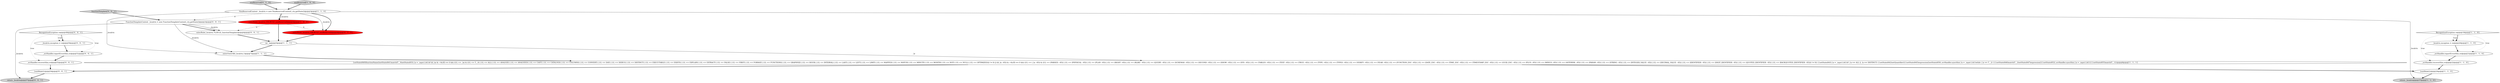 digraph {
7 [style = filled, label = "int _la@@@5@@@['1', '1', '1']", fillcolor = white, shape = ellipse image = "AAA0AAABBB1BBB"];
8 [style = filled, label = "{setState(640)functionName()setState(641)match(T__0)setState(653)_la = _input.LA(1)if ((((_la) & ~0x3f) == 0 && ((1L << _la) & ((1L << T__0) | (1L << ALL) | (1L << ANALYZE) | (1L << ANALYZED) | (1L << CAST) | (1L << CATALOGS) | (1L << COLUMNS) | (1L << CONVERT) | (1L << DAY) | (1L << DEBUG) | (1L << DISTINCT) | (1L << EXECUTABLE) | (1L << EXISTS) | (1L << EXPLAIN) | (1L << EXTRACT) | (1L << FALSE) | (1L << FIRST) | (1L << FORMAT) | (1L << FUNCTIONS) | (1L << GRAPHVIZ) | (1L << HOUR) | (1L << INTERVAL) | (1L << LAST) | (1L << LEFT) | (1L << LIMIT) | (1L << MAPPED) | (1L << MATCH) | (1L << MINUTE) | (1L << MONTH) | (1L << NOT) | (1L << NULL) | (1L << OPTIMIZED))) != 0) || ((((_la - 65)) & ~0x3f) == 0 && ((1L << (_la - 65)) & ((1L << (PARSED - 65)) | (1L << (PHYSICAL - 65)) | (1L << (PLAN - 65)) | (1L << (RIGHT - 65)) | (1L << (RLIKE - 65)) | (1L << (QUERY - 65)) | (1L << (SCHEMAS - 65)) | (1L << (SECOND - 65)) | (1L << (SHOW - 65)) | (1L << (SYS - 65)) | (1L << (TABLES - 65)) | (1L << (TEXT - 65)) | (1L << (TRUE - 65)) | (1L << (TYPE - 65)) | (1L << (TYPES - 65)) | (1L << (VERIFY - 65)) | (1L << (YEAR - 65)) | (1L << (FUNCTION_ESC - 65)) | (1L << (DATE_ESC - 65)) | (1L << (TIME_ESC - 65)) | (1L << (TIMESTAMP_ESC - 65)) | (1L << (GUID_ESC - 65)) | (1L << (PLUS - 65)) | (1L << (MINUS - 65)) | (1L << (ASTERISK - 65)) | (1L << (PARAM - 65)) | (1L << (STRING - 65)) | (1L << (INTEGER_VALUE - 65)) | (1L << (DECIMAL_VALUE - 65)) | (1L << (IDENTIFIER - 65)) | (1L << (DIGIT_IDENTIFIER - 65)) | (1L << (QUOTED_IDENTIFIER - 65)) | (1L << (BACKQUOTED_IDENTIFIER - 65)))) != 0)) {{setState(643)_la = _input.LA(1)if (_la == ALL || _la == DISTINCT) {{setState(642)setQuantifier()}}setState(645)expression()setState(650)_errHandler.sync(this)_la = _input.LA(1)while (_la == T__2) {{{setState(646)match(T__2)setState(647)expression()}}setState(652)_errHandler.sync(this)_la = _input.LA(1)}}}setState(655)match(T__1)}@@@8@@@['1', '1', '1']", fillcolor = white, shape = ellipse image = "AAA0AAABBB1BBB"];
12 [style = filled, label = "enterRule(_localctx,106,RULE_nonReserved)@@@4@@@['0', '1', '0']", fillcolor = red, shape = ellipse image = "AAA1AAABBB2BBB"];
14 [style = filled, label = "{exitRule()}@@@54@@@['0', '0', '1']", fillcolor = white, shape = ellipse image = "AAA0AAABBB3BBB"];
18 [style = filled, label = "FunctionTemplateContext _localctx = new FunctionTemplateContext(_ctx,getState())@@@3@@@['0', '0', '1']", fillcolor = white, shape = ellipse image = "AAA0AAABBB3BBB"];
9 [style = filled, label = "_errHandler.reportError(this,re)@@@21@@@['1', '1', '0']", fillcolor = white, shape = ellipse image = "AAA0AAABBB1BBB"];
0 [style = filled, label = "enterRule(_localctx,104,RULE_nonReserved)@@@4@@@['1', '0', '0']", fillcolor = red, shape = ellipse image = "AAA1AAABBB1BBB"];
17 [style = filled, label = "functionTemplate['0', '0', '1']", fillcolor = lightgray, shape = diamond image = "AAA0AAABBB3BBB"];
2 [style = filled, label = "_errHandler.recover(this,re)@@@22@@@['1', '1', '0']", fillcolor = white, shape = ellipse image = "AAA0AAABBB1BBB"];
13 [style = filled, label = "nonReserved['0', '1', '0']", fillcolor = lightgray, shape = diamond image = "AAA0AAABBB2BBB"];
5 [style = filled, label = "{exitRule()}@@@24@@@['1', '1', '0']", fillcolor = white, shape = ellipse image = "AAA0AAABBB1BBB"];
10 [style = filled, label = "RecognitionException re@@@19@@@['1', '1', '0']", fillcolor = white, shape = diamond image = "AAA0AAABBB1BBB"];
6 [style = filled, label = "return _localctx@@@27@@@['1', '1', '0']", fillcolor = lightgray, shape = ellipse image = "AAA0AAABBB1BBB"];
22 [style = filled, label = "_errHandler.recover(this,re)@@@52@@@['0', '0', '1']", fillcolor = white, shape = ellipse image = "AAA0AAABBB3BBB"];
4 [style = filled, label = "NonReservedContext _localctx = new NonReservedContext(_ctx,getState())@@@3@@@['1', '1', '0']", fillcolor = white, shape = ellipse image = "AAA0AAABBB1BBB"];
21 [style = filled, label = "_errHandler.reportError(this,re)@@@51@@@['0', '0', '1']", fillcolor = white, shape = ellipse image = "AAA0AAABBB3BBB"];
15 [style = filled, label = "return _localctx@@@57@@@['0', '0', '1']", fillcolor = lightgray, shape = ellipse image = "AAA0AAABBB3BBB"];
20 [style = filled, label = "_localctx.exception = re@@@50@@@['0', '0', '1']", fillcolor = white, shape = ellipse image = "AAA0AAABBB3BBB"];
3 [style = filled, label = "nonReserved['1', '0', '0']", fillcolor = lightgray, shape = diamond image = "AAA0AAABBB1BBB"];
16 [style = filled, label = "RecognitionException re@@@49@@@['0', '0', '1']", fillcolor = white, shape = diamond image = "AAA0AAABBB3BBB"];
1 [style = filled, label = "enterOuterAlt(_localctx,1)@@@7@@@['1', '1', '1']", fillcolor = white, shape = ellipse image = "AAA0AAABBB1BBB"];
19 [style = filled, label = "enterRule(_localctx,74,RULE_functionTemplate)@@@4@@@['0', '0', '1']", fillcolor = white, shape = ellipse image = "AAA0AAABBB3BBB"];
11 [style = filled, label = "_localctx.exception = re@@@20@@@['1', '1', '0']", fillcolor = white, shape = ellipse image = "AAA0AAABBB1BBB"];
18->1 [style = solid, label="_localctx"];
4->18 [style = dashed, label="0"];
4->12 [style = solid, label="_localctx"];
7->1 [style = bold, label=""];
1->8 [style = bold, label=""];
18->15 [style = solid, label="_localctx"];
4->1 [style = solid, label="_localctx"];
9->2 [style = bold, label=""];
18->19 [style = solid, label="_localctx"];
0->19 [style = dashed, label="0"];
18->19 [style = bold, label=""];
8->14 [style = bold, label=""];
16->20 [style = dotted, label="true"];
0->12 [style = dashed, label="0"];
16->22 [style = dotted, label="true"];
4->0 [style = solid, label="_localctx"];
11->9 [style = bold, label=""];
10->9 [style = dotted, label="true"];
3->4 [style = bold, label=""];
7->8 [style = solid, label="_la"];
12->7 [style = bold, label=""];
4->0 [style = bold, label=""];
0->7 [style = bold, label=""];
20->21 [style = bold, label=""];
5->6 [style = bold, label=""];
8->5 [style = bold, label=""];
10->11 [style = dotted, label="true"];
21->22 [style = bold, label=""];
10->2 [style = dotted, label="true"];
4->12 [style = bold, label=""];
16->21 [style = dotted, label="true"];
14->15 [style = bold, label=""];
4->6 [style = solid, label="_localctx"];
22->14 [style = bold, label=""];
16->20 [style = bold, label=""];
19->7 [style = bold, label=""];
13->4 [style = bold, label=""];
17->18 [style = bold, label=""];
2->5 [style = bold, label=""];
10->11 [style = bold, label=""];
}
